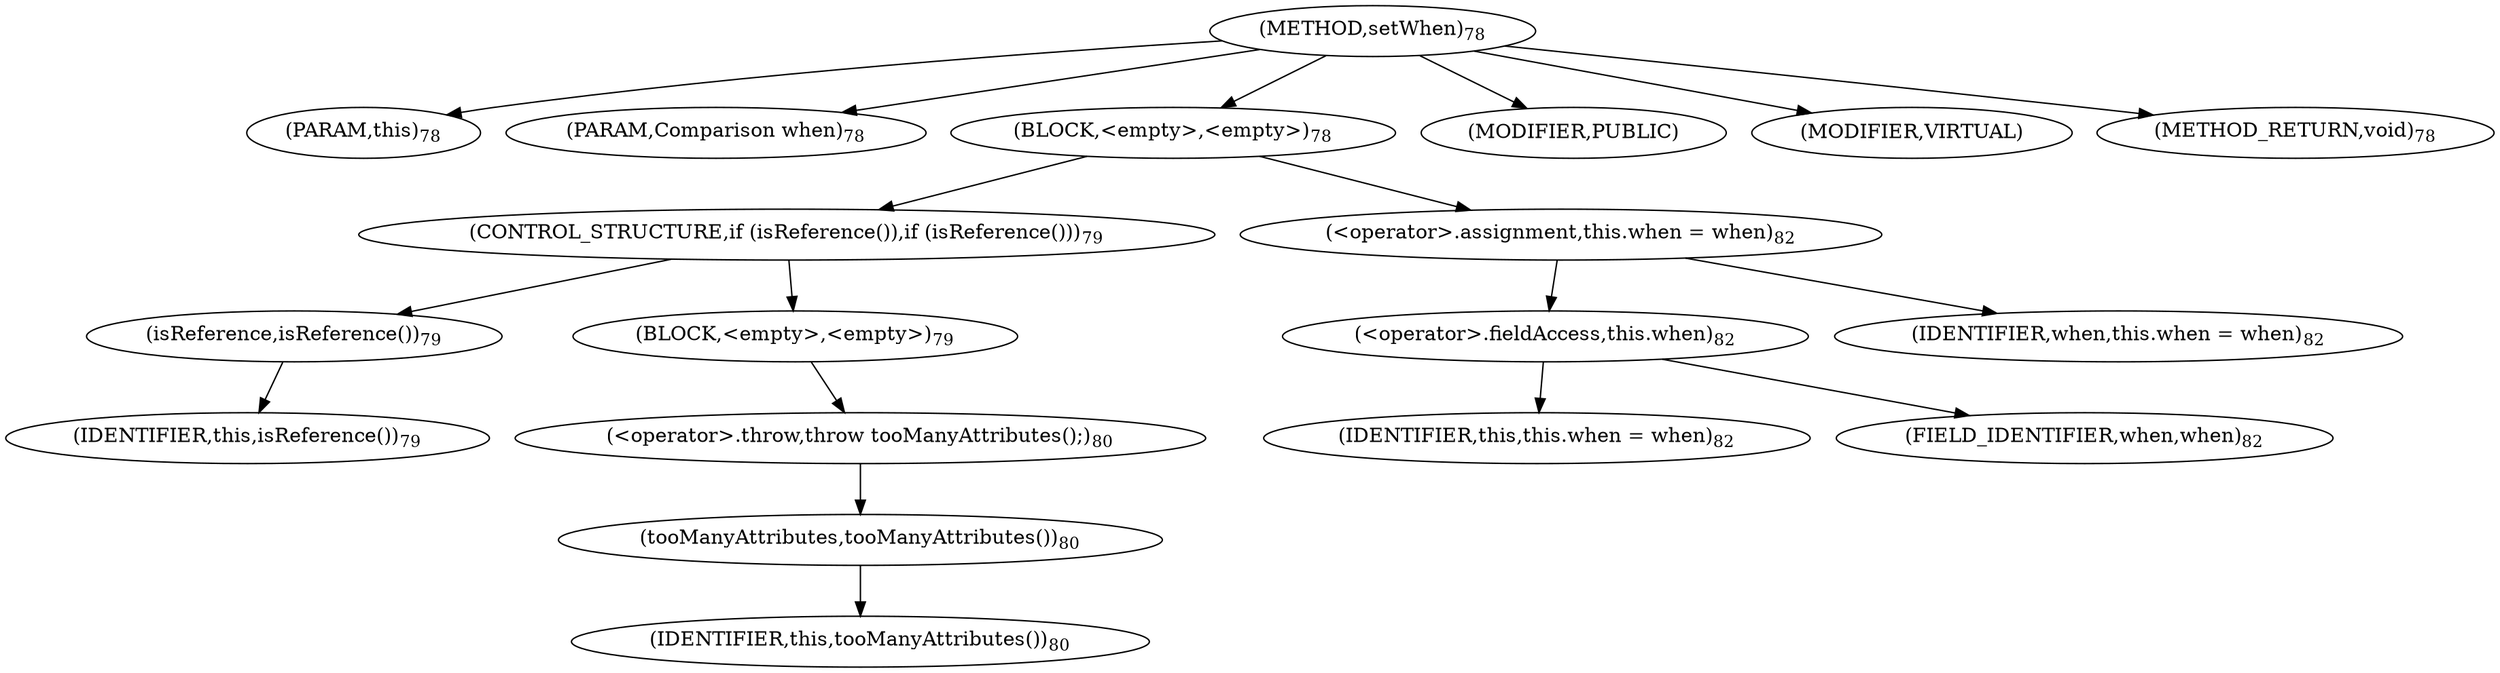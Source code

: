 digraph "setWhen" {  
"78" [label = <(METHOD,setWhen)<SUB>78</SUB>> ]
"11" [label = <(PARAM,this)<SUB>78</SUB>> ]
"79" [label = <(PARAM,Comparison when)<SUB>78</SUB>> ]
"80" [label = <(BLOCK,&lt;empty&gt;,&lt;empty&gt;)<SUB>78</SUB>> ]
"81" [label = <(CONTROL_STRUCTURE,if (isReference()),if (isReference()))<SUB>79</SUB>> ]
"82" [label = <(isReference,isReference())<SUB>79</SUB>> ]
"10" [label = <(IDENTIFIER,this,isReference())<SUB>79</SUB>> ]
"83" [label = <(BLOCK,&lt;empty&gt;,&lt;empty&gt;)<SUB>79</SUB>> ]
"84" [label = <(&lt;operator&gt;.throw,throw tooManyAttributes();)<SUB>80</SUB>> ]
"85" [label = <(tooManyAttributes,tooManyAttributes())<SUB>80</SUB>> ]
"12" [label = <(IDENTIFIER,this,tooManyAttributes())<SUB>80</SUB>> ]
"86" [label = <(&lt;operator&gt;.assignment,this.when = when)<SUB>82</SUB>> ]
"87" [label = <(&lt;operator&gt;.fieldAccess,this.when)<SUB>82</SUB>> ]
"13" [label = <(IDENTIFIER,this,this.when = when)<SUB>82</SUB>> ]
"88" [label = <(FIELD_IDENTIFIER,when,when)<SUB>82</SUB>> ]
"89" [label = <(IDENTIFIER,when,this.when = when)<SUB>82</SUB>> ]
"90" [label = <(MODIFIER,PUBLIC)> ]
"91" [label = <(MODIFIER,VIRTUAL)> ]
"92" [label = <(METHOD_RETURN,void)<SUB>78</SUB>> ]
  "78" -> "11" 
  "78" -> "79" 
  "78" -> "80" 
  "78" -> "90" 
  "78" -> "91" 
  "78" -> "92" 
  "80" -> "81" 
  "80" -> "86" 
  "81" -> "82" 
  "81" -> "83" 
  "82" -> "10" 
  "83" -> "84" 
  "84" -> "85" 
  "85" -> "12" 
  "86" -> "87" 
  "86" -> "89" 
  "87" -> "13" 
  "87" -> "88" 
}
